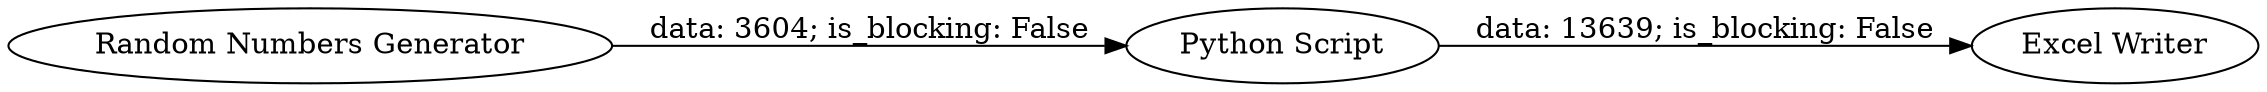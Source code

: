 digraph {
	"-7533389546670019289_3" [label="Python Script"]
	"-7533389546670019289_5" [label="Random Numbers Generator"]
	"-7533389546670019289_6" [label="Excel Writer"]
	"-7533389546670019289_3" -> "-7533389546670019289_6" [label="data: 13639; is_blocking: False"]
	"-7533389546670019289_5" -> "-7533389546670019289_3" [label="data: 3604; is_blocking: False"]
	rankdir=LR
}
